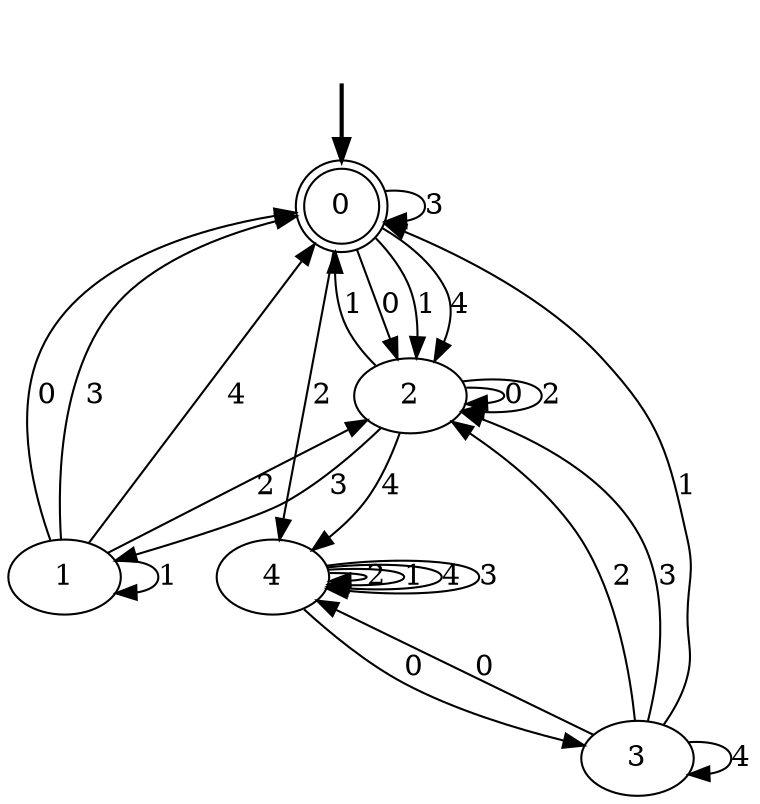 digraph {
	fake [style=invisible]
	0 [root=true shape=doublecircle]
	1
	2
	3
	4
	fake -> 0 [style=bold]
	3 -> 2 [label=2]
	0 -> 0 [label=3]
	2 -> 0 [label=1]
	1 -> 2 [label=2]
	1 -> 0 [label=3]
	0 -> 2 [label=0]
	2 -> 2 [label=0]
	2 -> 2 [label=2]
	3 -> 2 [label=3]
	4 -> 4 [label=2]
	3 -> 4 [label=0]
	0 -> 2 [label=1]
	1 -> 0 [label=4]
	0 -> 2 [label=4]
	0 -> 4 [label=2]
	4 -> 4 [label=1]
	4 -> 4 [label=4]
	4 -> 4 [label=3]
	3 -> 0 [label=1]
	1 -> 1 [label=1]
	4 -> 3 [label=0]
	2 -> 4 [label=4]
	3 -> 3 [label=4]
	1 -> 0 [label=0]
	2 -> 1 [label=3]
}
